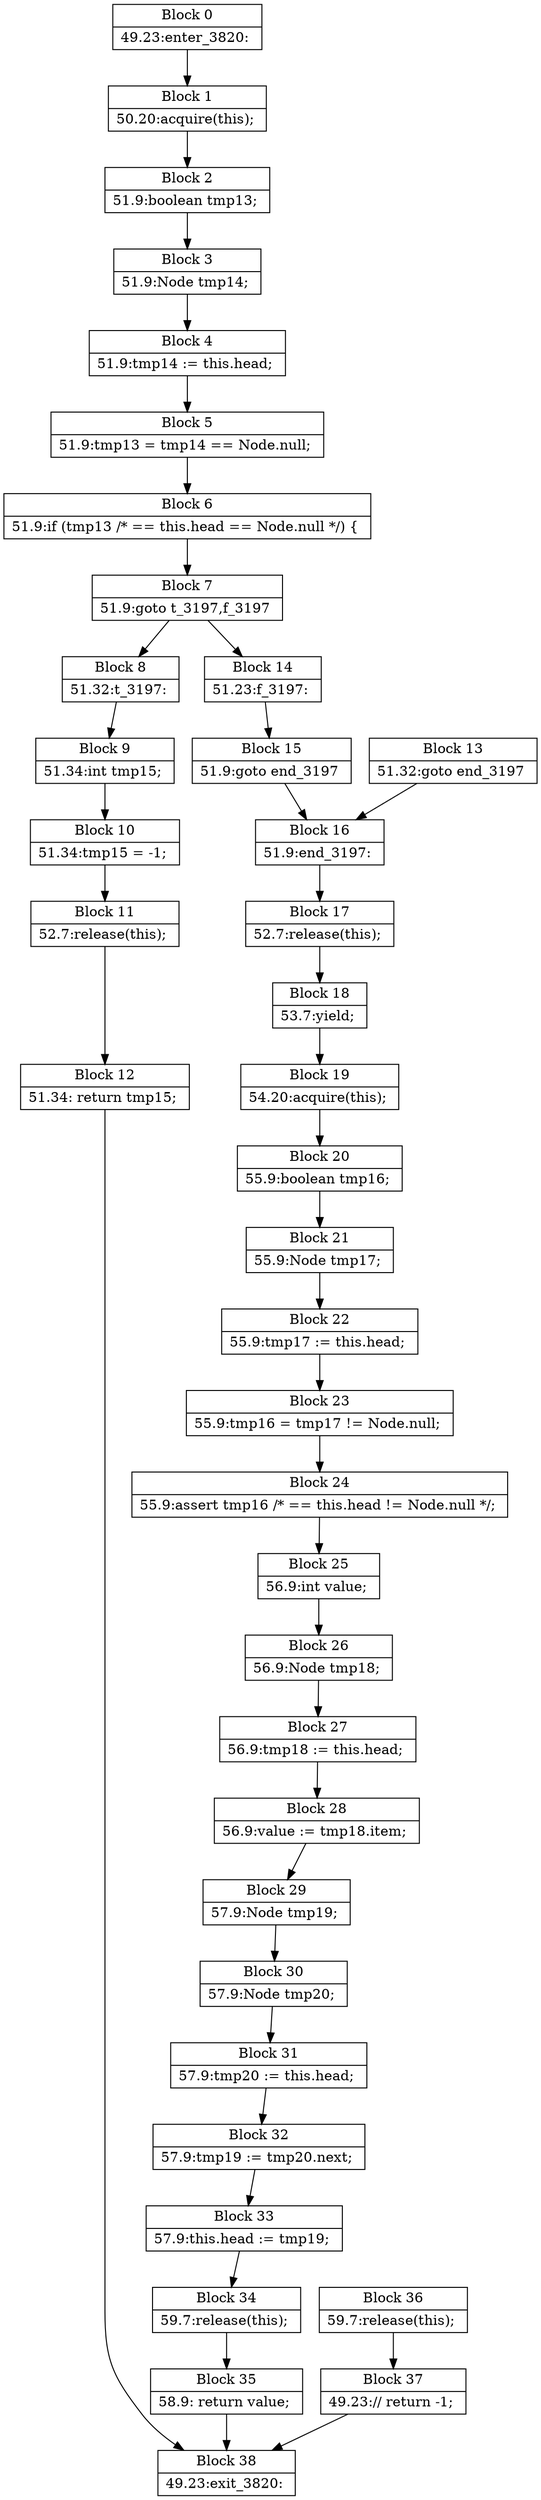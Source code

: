 digraph G {
   node [shape=record];
B0[label="{Block 0|49.23:enter_3820: \n}"];
B1[label="{Block 1|50.20:acquire(this); \n}"];
B2[label="{Block 2|51.9:boolean tmp13; \n}"];
B3[label="{Block 3|51.9:Node tmp14; \n}"];
B4[label="{Block 4|51.9:tmp14 := this.head; \n}"];
B5[label="{Block 5|51.9:tmp13 = tmp14 == Node.null; \n}"];
B6[label="{Block 6|51.9:if (tmp13 /* == this.head == Node.null */) \{ \n}"];
B7[label="{Block 7|51.9:goto t_3197,f_3197 \n}"];
B8[label="{Block 8|51.32:t_3197: \n}"];
B9[label="{Block 9|51.34:int tmp15; \n}"];
B10[label="{Block 10|51.34:tmp15 = -1; \n}"];
B11[label="{Block 11|52.7:release(this); \n}"];
B12[label="{Block 12|51.34: return tmp15; \n}"];
B13[label="{Block 13|51.32:goto end_3197 \n}"];
B14[label="{Block 14|51.23:f_3197: \n}"];
B15[label="{Block 15|51.9:goto end_3197 \n}"];
B16[label="{Block 16|51.9:end_3197: \n}"];
B17[label="{Block 17|52.7:release(this); \n}"];
B18[label="{Block 18|53.7:yield; \n}"];
B19[label="{Block 19|54.20:acquire(this); \n}"];
B20[label="{Block 20|55.9:boolean tmp16; \n}"];
B21[label="{Block 21|55.9:Node tmp17; \n}"];
B22[label="{Block 22|55.9:tmp17 := this.head; \n}"];
B23[label="{Block 23|55.9:tmp16 = tmp17 != Node.null; \n}"];
B24[label="{Block 24|55.9:assert tmp16 /* == this.head != Node.null */; \n}"];
B25[label="{Block 25|56.9:int value; \n}"];
B26[label="{Block 26|56.9:Node tmp18; \n}"];
B27[label="{Block 27|56.9:tmp18 := this.head; \n}"];
B28[label="{Block 28|56.9:value := tmp18.item; \n}"];
B29[label="{Block 29|57.9:Node tmp19; \n}"];
B30[label="{Block 30|57.9:Node tmp20; \n}"];
B31[label="{Block 31|57.9:tmp20 := this.head; \n}"];
B32[label="{Block 32|57.9:tmp19 := tmp20.next; \n}"];
B33[label="{Block 33|57.9:this.head := tmp19; \n}"];
B34[label="{Block 34|59.7:release(this); \n}"];
B35[label="{Block 35|58.9: return value; \n}"];
B36[label="{Block 36|59.7:release(this); \n}"];
B37[label="{Block 37|49.23:// return -1; \n}"];
B38[label="{Block 38|49.23:exit_3820: \n}"];
B0 -> B1;
B1 -> B2;
B2 -> B3;
B3 -> B4;
B4 -> B5;
B5 -> B6;
B6 -> B7;
B7 -> B14;
B7 -> B8;
B8 -> B9;
B9 -> B10;
B10 -> B11;
B11 -> B12;
B12 -> B38;
B13 -> B16;
B14 -> B15;
B15 -> B16;
B16 -> B17;
B17 -> B18;
B18 -> B19;
B19 -> B20;
B20 -> B21;
B21 -> B22;
B22 -> B23;
B23 -> B24;
B24 -> B25;
B25 -> B26;
B26 -> B27;
B27 -> B28;
B28 -> B29;
B29 -> B30;
B30 -> B31;
B31 -> B32;
B32 -> B33;
B33 -> B34;
B34 -> B35;
B35 -> B38;
B36 -> B37;
B37 -> B38;
}
